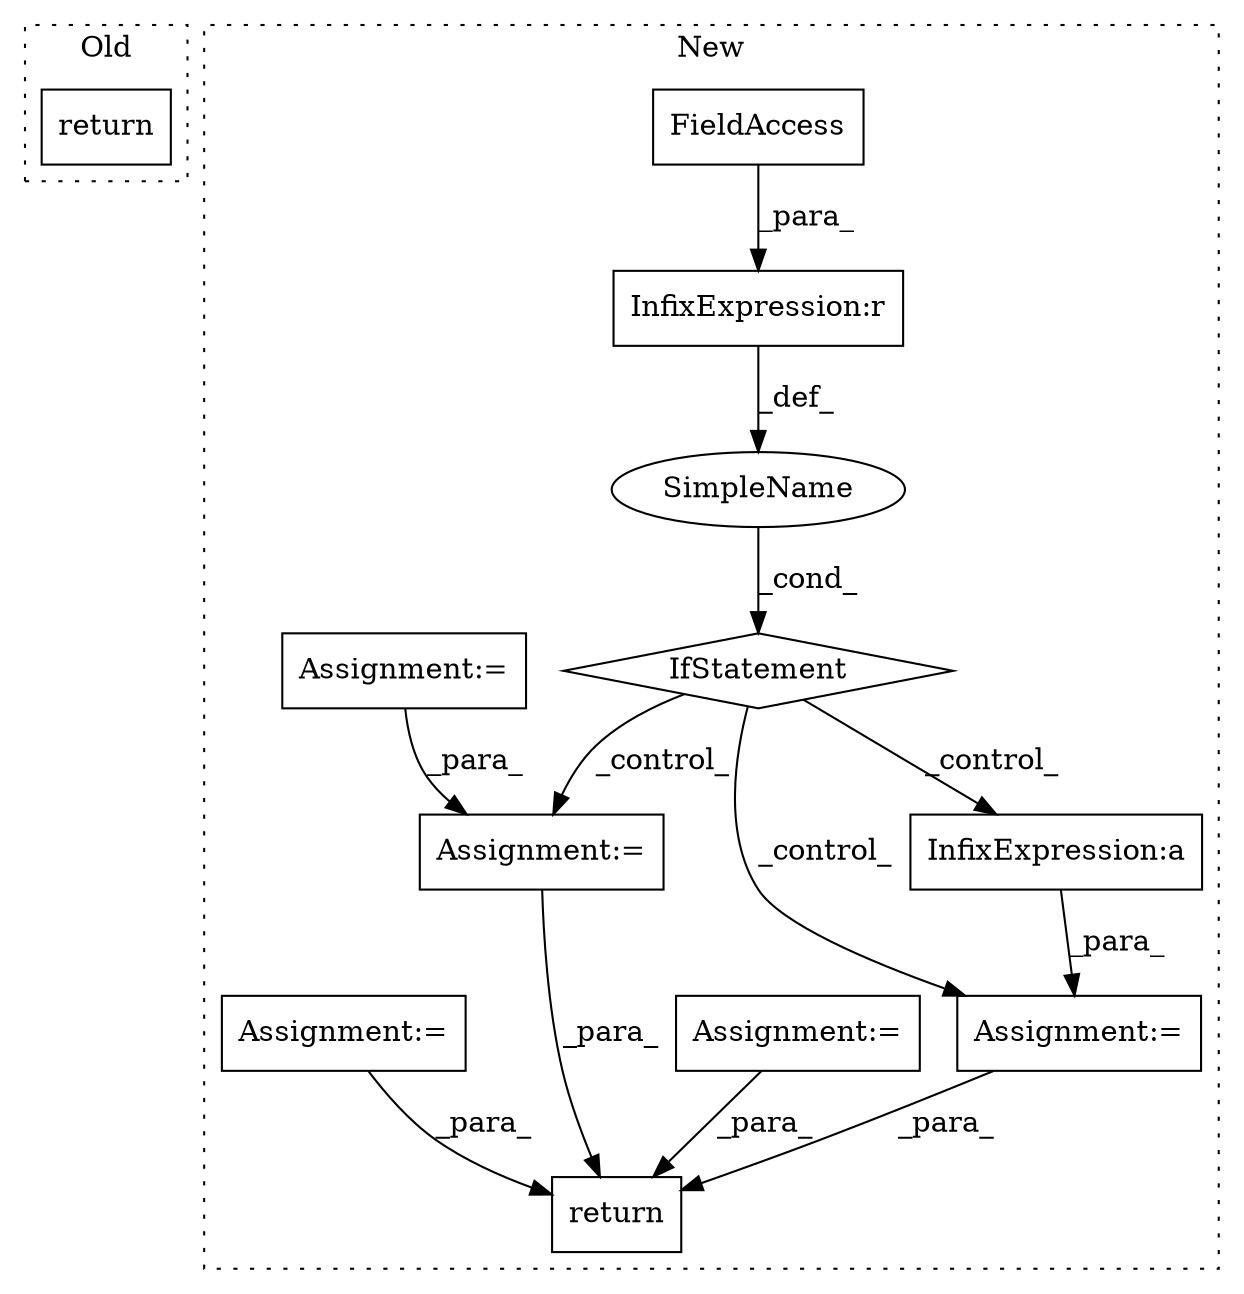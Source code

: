 digraph G {
subgraph cluster0 {
1 [label="return" a="41" s="4051" l="7" shape="box"];
label = "Old";
style="dotted";
}
subgraph cluster1 {
2 [label="IfStatement" a="25" s="4238,4260" l="4,2" shape="diamond"];
3 [label="Assignment:=" a="7" s="4505" l="1" shape="box"];
4 [label="SimpleName" a="42" s="" l="" shape="ellipse"];
5 [label="InfixExpression:r" a="27" s="4249" l="4" shape="box"];
6 [label="FieldAccess" a="22" s="4242" l="7" shape="box"];
7 [label="return" a="41" s="4662" l="7" shape="box"];
8 [label="Assignment:=" a="7" s="4098" l="5" shape="box"];
9 [label="Assignment:=" a="7" s="4055" l="11" shape="box"];
10 [label="Assignment:=" a="7" s="4218" l="1" shape="box"];
11 [label="Assignment:=" a="7" s="4376" l="1" shape="box"];
12 [label="InfixExpression:a" a="27" s="4325" l="3" shape="box"];
label = "New";
style="dotted";
}
2 -> 12 [label="_control_"];
2 -> 3 [label="_control_"];
2 -> 11 [label="_control_"];
3 -> 7 [label="_para_"];
4 -> 2 [label="_cond_"];
5 -> 4 [label="_def_"];
6 -> 5 [label="_para_"];
8 -> 7 [label="_para_"];
9 -> 3 [label="_para_"];
10 -> 7 [label="_para_"];
11 -> 7 [label="_para_"];
12 -> 11 [label="_para_"];
}
